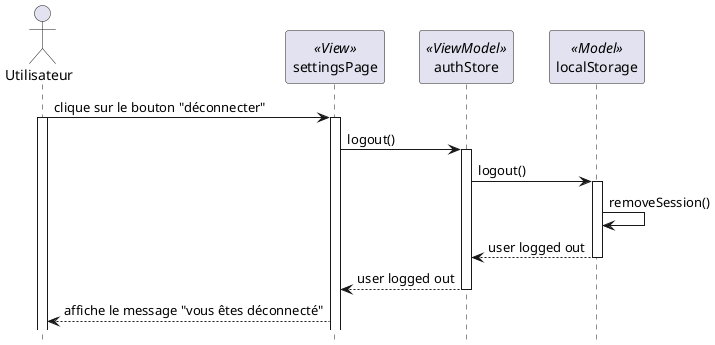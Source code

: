 @startuml sequence_logout

hide footbox


actor "Utilisateur" as user
participant "settingsPage" as setView << View >>
participant "authStore" as auth << ViewModel >>
participant "localStorage" as localStorage << Model >>

user -> setView : clique sur le bouton "déconnecter"
activate user
activate setView
setView -> auth : logout()
activate auth
auth -> localStorage : logout()
activate localStorage
localStorage -> localStorage : removeSession()
localStorage --> auth : user logged out
deactivate localStorage
auth --> setView : user logged out
deactivate auth
setView --> user : affiche le message "vous êtes déconnecté"


